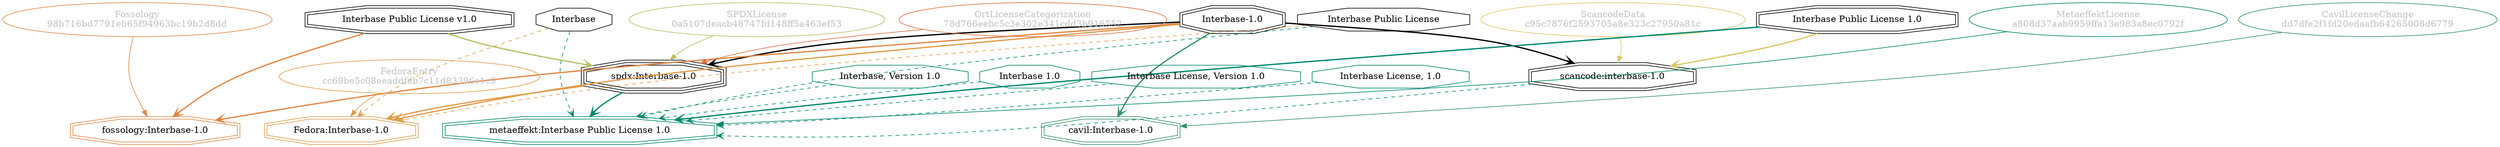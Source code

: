 strict digraph {
    node [shape=box];
    graph [splines=curved];
    2364 [label="SPDXLicense\n0a5107deacb48747fd148ff5a463ef53"
         ,fontcolor=gray
         ,color="#b8bf62"
         ,fillcolor="beige;1"
         ,shape=ellipse];
    2365 [label="spdx:Interbase-1.0"
         ,shape=tripleoctagon];
    2366 [label="Interbase-1.0"
         ,shape=doubleoctagon];
    2367 [label="Interbase Public License v1.0"
         ,shape=doubleoctagon];
    6821 [label="FedoraEntry\ncc69be5c08eeaddfeb7c11d83396e1c9"
         ,fontcolor=gray
         ,color="#e09d4b"
         ,fillcolor="beige;1"
         ,shape=ellipse];
    6822 [label="Fedora:Interbase-1.0"
         ,color="#e09d4b"
         ,shape=doubleoctagon];
    6823 [label="Interbase Public License"
         ,shape=octagon];
    6824 [label=Interbase
         ,shape=octagon];
    17650 [label="ScancodeData\nc95c7876f2593705a8e323c27950a81c"
          ,fontcolor=gray
          ,color="#dac767"
          ,fillcolor="beige;1"
          ,shape=ellipse];
    17651 [label="scancode:interbase-1.0"
          ,shape=doubleoctagon];
    17652 [label="Interbase Public License 1.0"
          ,shape=doubleoctagon];
    27341 [label="Fossology\n98b716bd7791eb65f94963bc19b2d8dd"
          ,fontcolor=gray
          ,color="#e18745"
          ,fillcolor="beige;1"
          ,shape=ellipse];
    27342 [label="fossology:Interbase-1.0"
          ,color="#e18745"
          ,shape=doubleoctagon];
    28771 [label="OrtLicenseCategorization\n78d766eebc5c3e302e341cdd3b916552"
          ,fontcolor=gray
          ,color="#e06f45"
          ,fillcolor="beige;1"
          ,shape=ellipse];
    37001 [label="CavilLicenseChange\ndd7dfe2f1fd20edaafb64265008d6779"
          ,fontcolor=gray
          ,color="#379469"
          ,fillcolor="beige;1"
          ,shape=ellipse];
    37002 [label="cavil:Interbase-1.0"
          ,color="#379469"
          ,shape=doubleoctagon];
    43522 [label="MetaeffektLicense\na808d37aab9959ffa13e983a8ec0792f"
          ,fontcolor=gray
          ,color="#00876c"
          ,fillcolor="beige;1"
          ,shape=ellipse];
    43523 [label="metaeffekt:Interbase Public License 1.0"
          ,color="#00876c"
          ,shape=doubleoctagon];
    43524 [label="Interbase, Version 1.0"
          ,color="#00876c"
          ,shape=octagon];
    43525 [label="Interbase 1.0"
          ,color="#00876c"
          ,shape=octagon];
    43526 [label="Interbase License, Version 1.0"
          ,color="#00876c"
          ,shape=octagon];
    43527 [label="Interbase License, 1.0"
          ,color="#00876c"
          ,shape=octagon];
    2364 -> 2365 [weight=0.5
                 ,color="#b8bf62"];
    2365 -> 6822 [style=bold
                 ,arrowhead=vee
                 ,weight=0.7
                 ,color="#e09d4b"];
    2365 -> 43523 [style=bold
                  ,arrowhead=vee
                  ,weight=0.7
                  ,color="#00876c"];
    2366 -> 2365 [style=bold
                 ,arrowhead=vee
                 ,weight=0.7];
    2366 -> 6822 [style=bold
                 ,arrowhead=vee
                 ,weight=0.7
                 ,color="#e09d4b"];
    2366 -> 17651 [style=bold
                  ,arrowhead=vee
                  ,weight=0.7];
    2366 -> 27342 [style=bold
                  ,arrowhead=vee
                  ,weight=0.7
                  ,color="#e18745"];
    2366 -> 37002 [style=bold
                  ,arrowhead=vee
                  ,weight=0.7
                  ,color="#379469"];
    2366 -> 37002 [style=bold
                  ,arrowhead=vee
                  ,weight=0.7
                  ,color="#379469"];
    2367 -> 2365 [style=bold
                 ,arrowhead=vee
                 ,weight=0.7
                 ,color="#b8bf62"];
    2367 -> 27342 [style=bold
                  ,arrowhead=vee
                  ,weight=0.7
                  ,color="#e18745"];
    6821 -> 6822 [weight=0.5
                 ,color="#e09d4b"];
    6823 -> 6822 [style=dashed
                 ,arrowhead=vee
                 ,weight=0.5
                 ,color="#e09d4b"];
    6823 -> 43523 [style=dashed
                  ,arrowhead=vee
                  ,weight=0.5
                  ,color="#00876c"];
    6824 -> 6822 [style=dashed
                 ,arrowhead=vee
                 ,weight=0.5
                 ,color="#e09d4b"];
    6824 -> 43523 [style=dashed
                  ,arrowhead=vee
                  ,weight=0.5
                  ,color="#00876c"];
    17650 -> 17651 [weight=0.5
                   ,color="#dac767"];
    17651 -> 43523 [style=dashed
                   ,arrowhead=vee
                   ,weight=0.5
                   ,color="#00876c"];
    17652 -> 17651 [style=bold
                   ,arrowhead=vee
                   ,weight=0.7
                   ,color="#dac767"];
    17652 -> 43523 [style=bold
                   ,arrowhead=vee
                   ,weight=0.7
                   ,color="#00876c"];
    17652 -> 43523 [style=bold
                   ,arrowhead=vee
                   ,weight=0.7
                   ,color="#00876c"];
    27341 -> 27342 [weight=0.5
                   ,color="#e18745"];
    28771 -> 2365 [weight=0.5
                  ,color="#e06f45"];
    37001 -> 37002 [weight=0.5
                   ,color="#379469"];
    43522 -> 43523 [weight=0.5
                   ,color="#00876c"];
    43524 -> 43523 [style=dashed
                   ,arrowhead=vee
                   ,weight=0.5
                   ,color="#00876c"];
    43525 -> 43523 [style=dashed
                   ,arrowhead=vee
                   ,weight=0.5
                   ,color="#00876c"];
    43526 -> 43523 [style=dashed
                   ,arrowhead=vee
                   ,weight=0.5
                   ,color="#00876c"];
    43527 -> 43523 [style=dashed
                   ,arrowhead=vee
                   ,weight=0.5
                   ,color="#00876c"];
}
